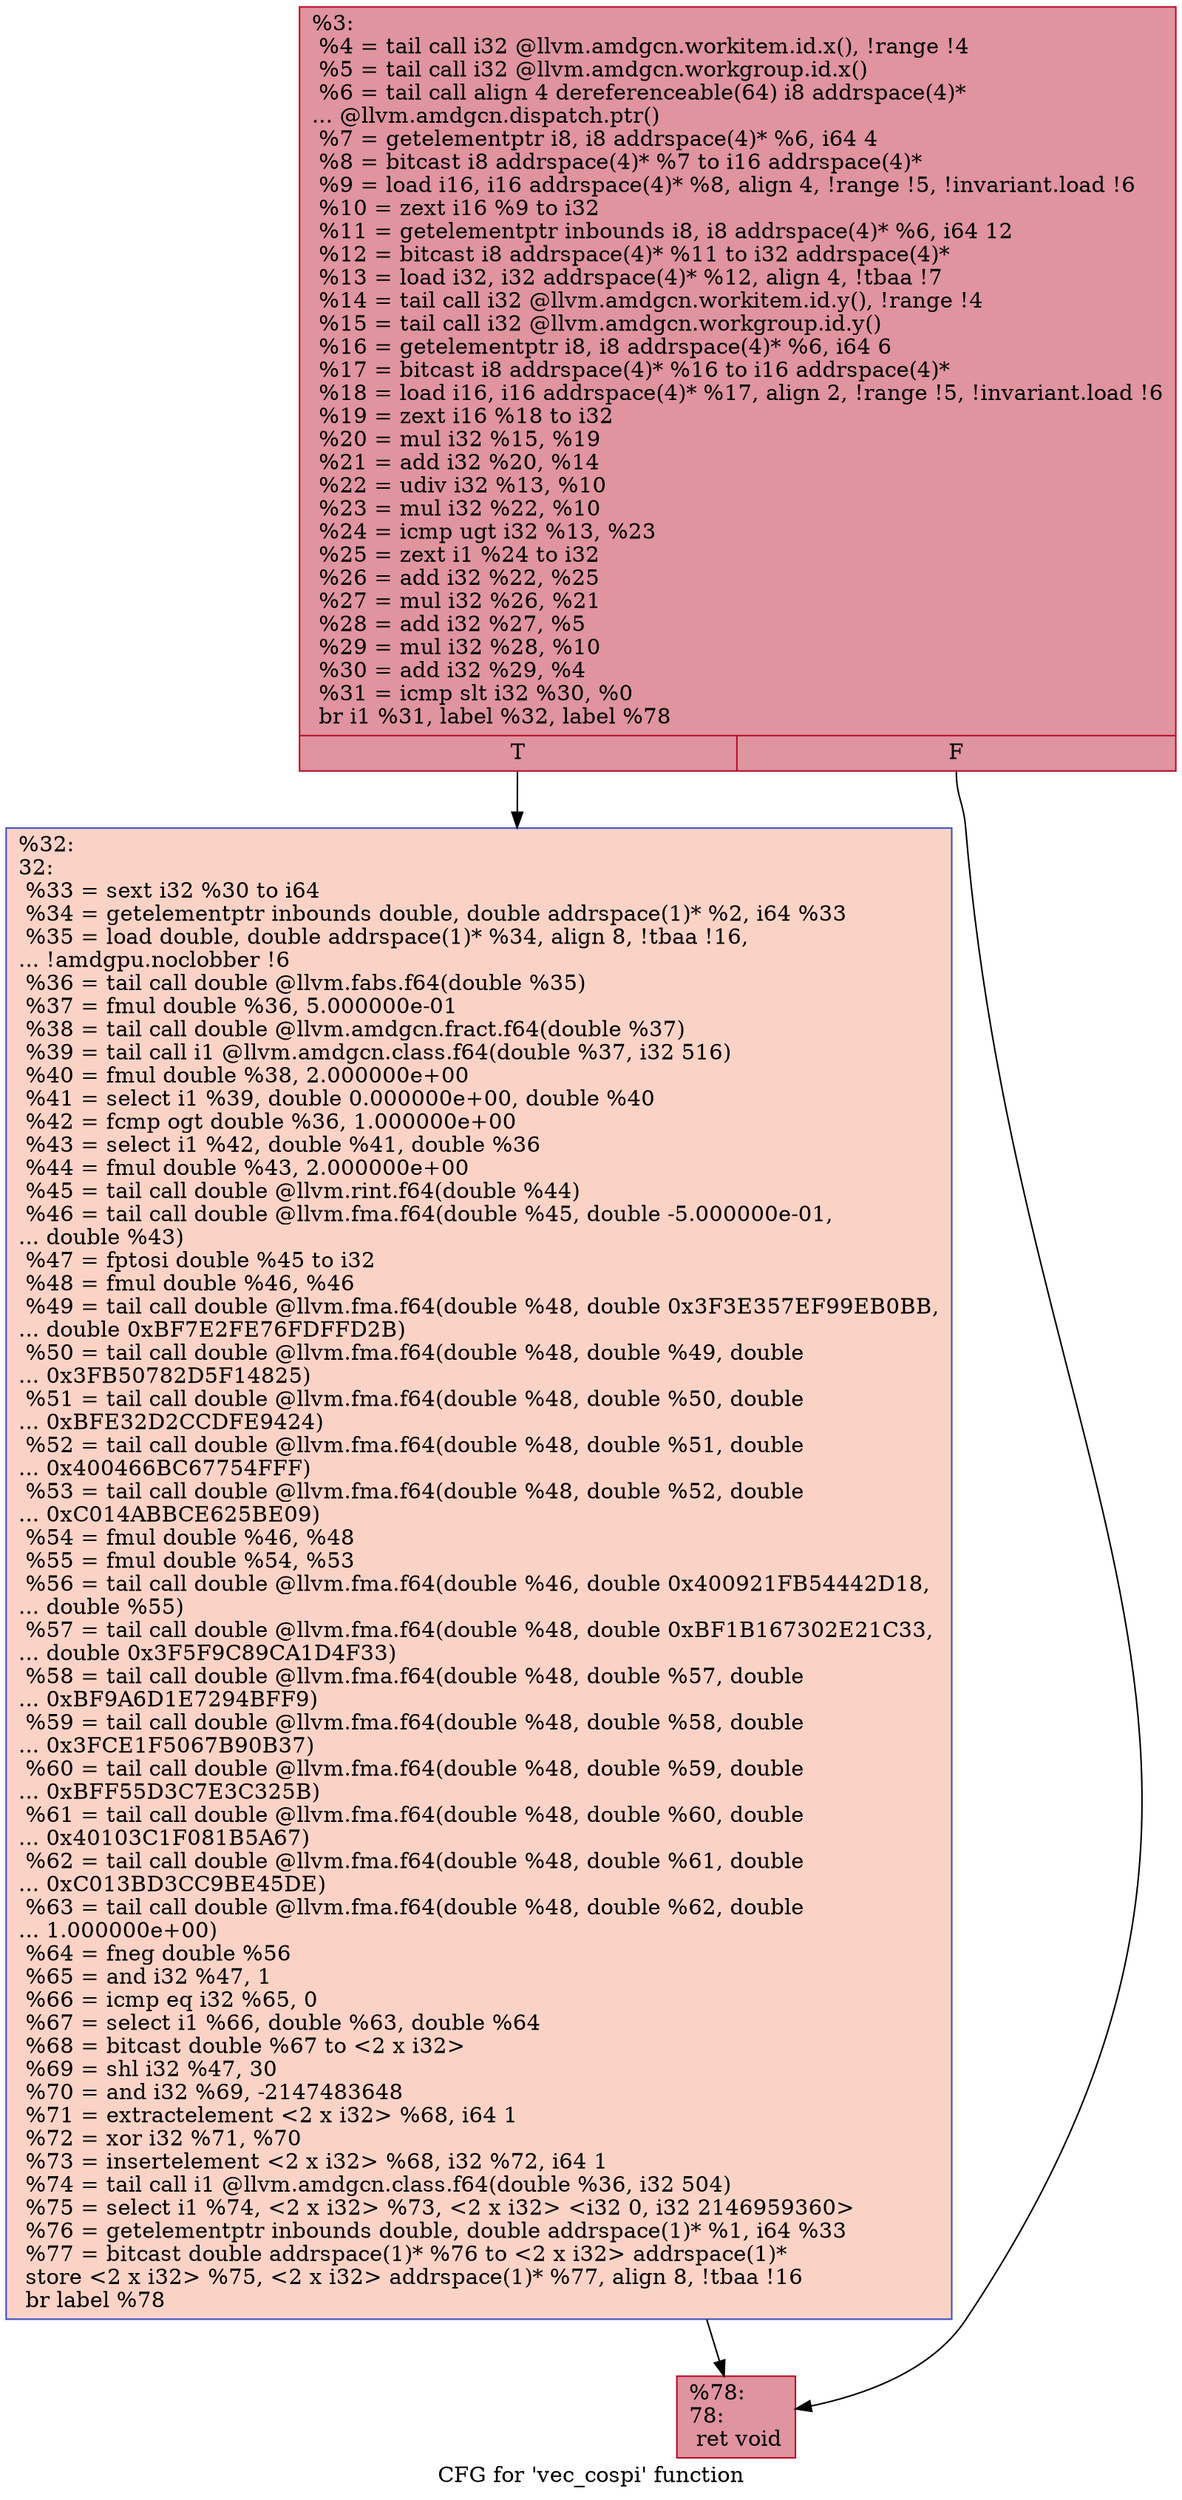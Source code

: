 digraph "CFG for 'vec_cospi' function" {
	label="CFG for 'vec_cospi' function";

	Node0x62dd260 [shape=record,color="#b70d28ff", style=filled, fillcolor="#b70d2870",label="{%3:\l  %4 = tail call i32 @llvm.amdgcn.workitem.id.x(), !range !4\l  %5 = tail call i32 @llvm.amdgcn.workgroup.id.x()\l  %6 = tail call align 4 dereferenceable(64) i8 addrspace(4)*\l... @llvm.amdgcn.dispatch.ptr()\l  %7 = getelementptr i8, i8 addrspace(4)* %6, i64 4\l  %8 = bitcast i8 addrspace(4)* %7 to i16 addrspace(4)*\l  %9 = load i16, i16 addrspace(4)* %8, align 4, !range !5, !invariant.load !6\l  %10 = zext i16 %9 to i32\l  %11 = getelementptr inbounds i8, i8 addrspace(4)* %6, i64 12\l  %12 = bitcast i8 addrspace(4)* %11 to i32 addrspace(4)*\l  %13 = load i32, i32 addrspace(4)* %12, align 4, !tbaa !7\l  %14 = tail call i32 @llvm.amdgcn.workitem.id.y(), !range !4\l  %15 = tail call i32 @llvm.amdgcn.workgroup.id.y()\l  %16 = getelementptr i8, i8 addrspace(4)* %6, i64 6\l  %17 = bitcast i8 addrspace(4)* %16 to i16 addrspace(4)*\l  %18 = load i16, i16 addrspace(4)* %17, align 2, !range !5, !invariant.load !6\l  %19 = zext i16 %18 to i32\l  %20 = mul i32 %15, %19\l  %21 = add i32 %20, %14\l  %22 = udiv i32 %13, %10\l  %23 = mul i32 %22, %10\l  %24 = icmp ugt i32 %13, %23\l  %25 = zext i1 %24 to i32\l  %26 = add i32 %22, %25\l  %27 = mul i32 %26, %21\l  %28 = add i32 %27, %5\l  %29 = mul i32 %28, %10\l  %30 = add i32 %29, %4\l  %31 = icmp slt i32 %30, %0\l  br i1 %31, label %32, label %78\l|{<s0>T|<s1>F}}"];
	Node0x62dd260:s0 -> Node0x62e12a0;
	Node0x62dd260:s1 -> Node0x62e1330;
	Node0x62e12a0 [shape=record,color="#3d50c3ff", style=filled, fillcolor="#f59c7d70",label="{%32:\l32:                                               \l  %33 = sext i32 %30 to i64\l  %34 = getelementptr inbounds double, double addrspace(1)* %2, i64 %33\l  %35 = load double, double addrspace(1)* %34, align 8, !tbaa !16,\l... !amdgpu.noclobber !6\l  %36 = tail call double @llvm.fabs.f64(double %35)\l  %37 = fmul double %36, 5.000000e-01\l  %38 = tail call double @llvm.amdgcn.fract.f64(double %37)\l  %39 = tail call i1 @llvm.amdgcn.class.f64(double %37, i32 516)\l  %40 = fmul double %38, 2.000000e+00\l  %41 = select i1 %39, double 0.000000e+00, double %40\l  %42 = fcmp ogt double %36, 1.000000e+00\l  %43 = select i1 %42, double %41, double %36\l  %44 = fmul double %43, 2.000000e+00\l  %45 = tail call double @llvm.rint.f64(double %44)\l  %46 = tail call double @llvm.fma.f64(double %45, double -5.000000e-01,\l... double %43)\l  %47 = fptosi double %45 to i32\l  %48 = fmul double %46, %46\l  %49 = tail call double @llvm.fma.f64(double %48, double 0x3F3E357EF99EB0BB,\l... double 0xBF7E2FE76FDFFD2B)\l  %50 = tail call double @llvm.fma.f64(double %48, double %49, double\l... 0x3FB50782D5F14825)\l  %51 = tail call double @llvm.fma.f64(double %48, double %50, double\l... 0xBFE32D2CCDFE9424)\l  %52 = tail call double @llvm.fma.f64(double %48, double %51, double\l... 0x400466BC67754FFF)\l  %53 = tail call double @llvm.fma.f64(double %48, double %52, double\l... 0xC014ABBCE625BE09)\l  %54 = fmul double %46, %48\l  %55 = fmul double %54, %53\l  %56 = tail call double @llvm.fma.f64(double %46, double 0x400921FB54442D18,\l... double %55)\l  %57 = tail call double @llvm.fma.f64(double %48, double 0xBF1B167302E21C33,\l... double 0x3F5F9C89CA1D4F33)\l  %58 = tail call double @llvm.fma.f64(double %48, double %57, double\l... 0xBF9A6D1E7294BFF9)\l  %59 = tail call double @llvm.fma.f64(double %48, double %58, double\l... 0x3FCE1F5067B90B37)\l  %60 = tail call double @llvm.fma.f64(double %48, double %59, double\l... 0xBFF55D3C7E3C325B)\l  %61 = tail call double @llvm.fma.f64(double %48, double %60, double\l... 0x40103C1F081B5A67)\l  %62 = tail call double @llvm.fma.f64(double %48, double %61, double\l... 0xC013BD3CC9BE45DE)\l  %63 = tail call double @llvm.fma.f64(double %48, double %62, double\l... 1.000000e+00)\l  %64 = fneg double %56\l  %65 = and i32 %47, 1\l  %66 = icmp eq i32 %65, 0\l  %67 = select i1 %66, double %63, double %64\l  %68 = bitcast double %67 to \<2 x i32\>\l  %69 = shl i32 %47, 30\l  %70 = and i32 %69, -2147483648\l  %71 = extractelement \<2 x i32\> %68, i64 1\l  %72 = xor i32 %71, %70\l  %73 = insertelement \<2 x i32\> %68, i32 %72, i64 1\l  %74 = tail call i1 @llvm.amdgcn.class.f64(double %36, i32 504)\l  %75 = select i1 %74, \<2 x i32\> %73, \<2 x i32\> \<i32 0, i32 2146959360\>\l  %76 = getelementptr inbounds double, double addrspace(1)* %1, i64 %33\l  %77 = bitcast double addrspace(1)* %76 to \<2 x i32\> addrspace(1)*\l  store \<2 x i32\> %75, \<2 x i32\> addrspace(1)* %77, align 8, !tbaa !16\l  br label %78\l}"];
	Node0x62e12a0 -> Node0x62e1330;
	Node0x62e1330 [shape=record,color="#b70d28ff", style=filled, fillcolor="#b70d2870",label="{%78:\l78:                                               \l  ret void\l}"];
}
